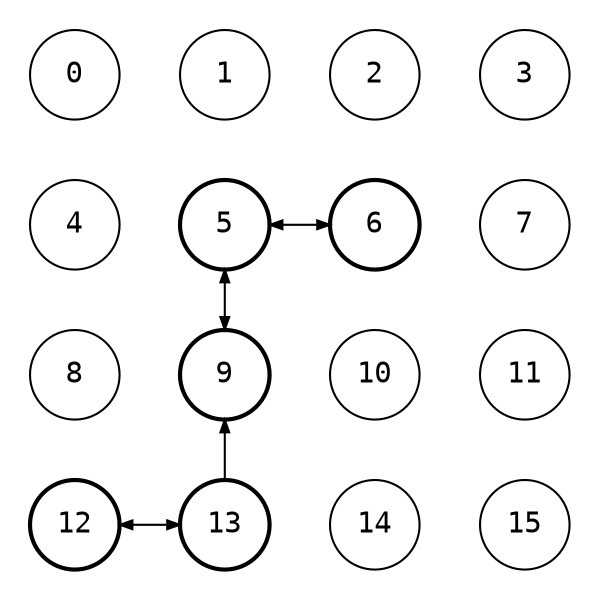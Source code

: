 digraph {
    node [shape=circle, fontname="monospace", fixedsize=true, width=0.6, height=0.6];
    edge [arrowsize=0.6, fontname="monospace"];
    pad=0.2;
    nodesep=0.4;
    ranksep=0.4;

    5 [style=bold];
    6 [style=bold];
    9 [style=bold];
    12 [style=bold];
    13 [style=bold];

    5 -> {6, 9} [dir=both];
    12 -> {13} [dir=both];
    13 -> {9};

    edge [style=invis];

    0 -> 4 -> 8 -> 12;
    1 -> 5;
    2 -> 6 -> 10 -> 14;
    3 -> 7 -> 11 -> 15;

    rank=same {0; 1; 2; 3};
    rank=same {4; 5; 6; 7};
    rank=same {8; 9; 10; 11};
    rank=same {12; 13; 14; 15};
}